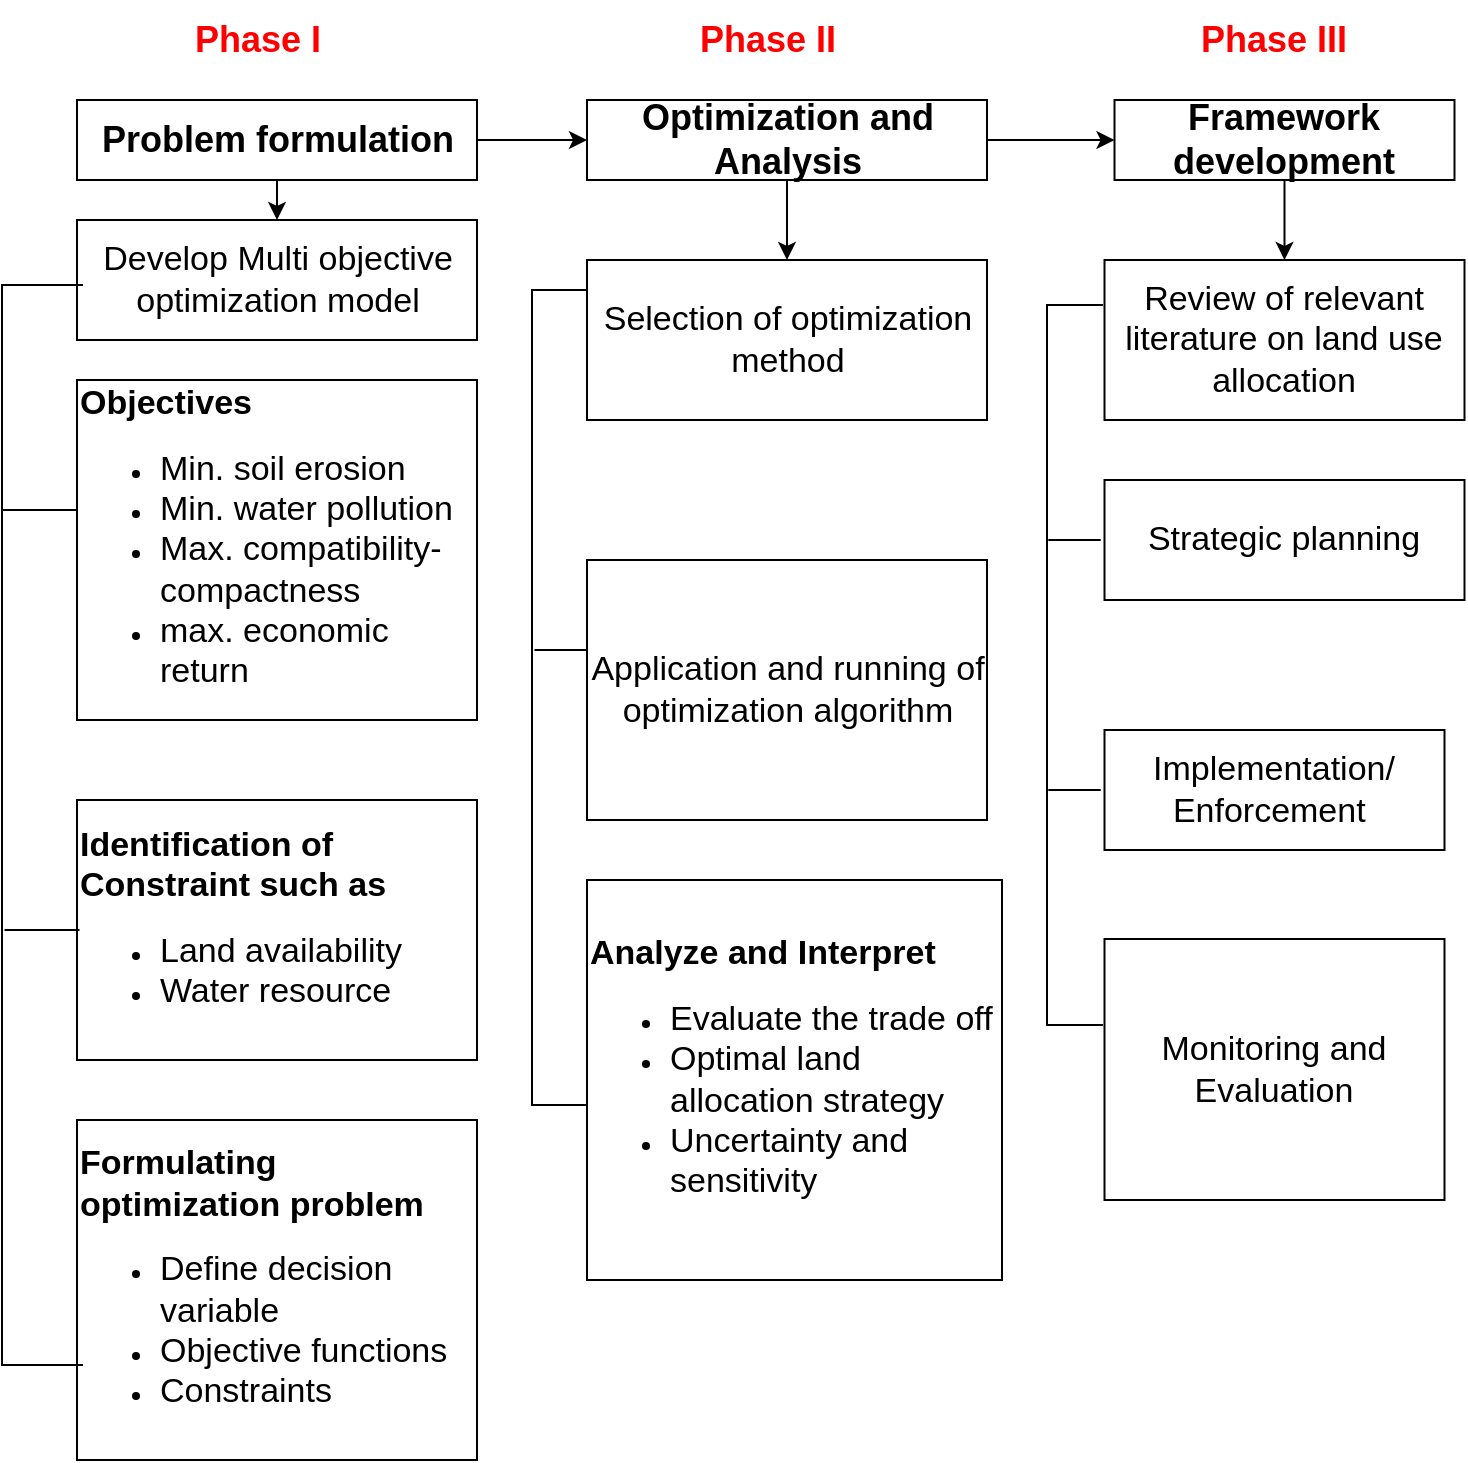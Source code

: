 <mxfile version="24.7.3" type="github">
  <diagram name="Page-1" id="oEBxdhU5Urksgs6lqSqF">
    <mxGraphModel dx="1032" dy="501" grid="1" gridSize="10" guides="1" tooltips="1" connect="1" arrows="1" fold="1" page="1" pageScale="1" pageWidth="827" pageHeight="1169" math="0" shadow="0">
      <root>
        <mxCell id="0" />
        <mxCell id="1" parent="0" />
        <mxCell id="eKZA_AyUCWna5zqhm3Qs-3" value="&lt;font style=&quot;font-size: 17px;&quot;&gt;Develop Multi objective optimization model&lt;/font&gt;" style="rounded=0;whiteSpace=wrap;html=1;" parent="1" vertex="1">
          <mxGeometry x="97.5" y="300" width="200" height="60" as="geometry" />
        </mxCell>
        <mxCell id="eKZA_AyUCWna5zqhm3Qs-4" value="&lt;div style=&quot;text-align: left;&quot;&gt;&lt;span style=&quot;background-color: initial;&quot;&gt;&lt;b style=&quot;&quot;&gt;&lt;font style=&quot;font-size: 17px;&quot;&gt;Objectives&lt;/font&gt;&lt;/b&gt;&lt;/span&gt;&lt;/div&gt;&lt;div&gt;&lt;ul&gt;&lt;li style=&quot;text-align: left;&quot;&gt;&lt;font style=&quot;font-size: 17px;&quot;&gt;Min. soil erosion&lt;/font&gt;&lt;/li&gt;&lt;li style=&quot;text-align: left;&quot;&gt;&lt;font style=&quot;font-size: 17px;&quot;&gt;Min. water pollution&lt;/font&gt;&lt;/li&gt;&lt;li style=&quot;text-align: left;&quot;&gt;&lt;font style=&quot;font-size: 17px;&quot;&gt;Max. compatibility- compactness&lt;/font&gt;&lt;/li&gt;&lt;li style=&quot;text-align: left;&quot;&gt;&lt;font style=&quot;font-size: 17px;&quot;&gt;max. economic return&lt;/font&gt;&lt;/li&gt;&lt;/ul&gt;&lt;/div&gt;" style="rounded=0;whiteSpace=wrap;html=1;" parent="1" vertex="1">
          <mxGeometry x="97.5" y="380" width="200" height="170" as="geometry" />
        </mxCell>
        <mxCell id="eKZA_AyUCWna5zqhm3Qs-5" value="&lt;div style=&quot;text-align: left;&quot;&gt;&lt;b style=&quot;&quot;&gt;&lt;font style=&quot;font-size: 17px;&quot;&gt;Identification of Constraint such as&lt;/font&gt;&lt;/b&gt;&lt;/div&gt;&lt;div&gt;&lt;ul&gt;&lt;li style=&quot;text-align: left;&quot;&gt;&lt;font style=&quot;font-size: 17px;&quot;&gt;Land availability&lt;/font&gt;&lt;/li&gt;&lt;li style=&quot;text-align: left;&quot;&gt;&lt;font style=&quot;font-size: 17px;&quot;&gt;Water resource&lt;/font&gt;&lt;/li&gt;&lt;/ul&gt;&lt;/div&gt;" style="rounded=0;whiteSpace=wrap;html=1;" parent="1" vertex="1">
          <mxGeometry x="97.5" y="590" width="200" height="130" as="geometry" />
        </mxCell>
        <mxCell id="eKZA_AyUCWna5zqhm3Qs-21" style="edgeStyle=orthogonalEdgeStyle;rounded=0;orthogonalLoop=1;jettySize=auto;html=1;exitX=0.5;exitY=1;exitDx=0;exitDy=0;entryX=0.5;entryY=0;entryDx=0;entryDy=0;" parent="1" source="eKZA_AyUCWna5zqhm3Qs-6" target="eKZA_AyUCWna5zqhm3Qs-3" edge="1">
          <mxGeometry relative="1" as="geometry" />
        </mxCell>
        <mxCell id="eKZA_AyUCWna5zqhm3Qs-22" style="edgeStyle=orthogonalEdgeStyle;rounded=0;orthogonalLoop=1;jettySize=auto;html=1;exitX=1;exitY=0.5;exitDx=0;exitDy=0;" parent="1" source="eKZA_AyUCWna5zqhm3Qs-6" target="eKZA_AyUCWna5zqhm3Qs-8" edge="1">
          <mxGeometry relative="1" as="geometry" />
        </mxCell>
        <mxCell id="eKZA_AyUCWna5zqhm3Qs-6" value="&lt;font style=&quot;font-size: 18px;&quot;&gt;&lt;b style=&quot;&quot;&gt;Problem formulation&lt;/b&gt;&lt;/font&gt;" style="rounded=0;whiteSpace=wrap;html=1;" parent="1" vertex="1">
          <mxGeometry x="97.5" y="240" width="200" height="40" as="geometry" />
        </mxCell>
        <mxCell id="eKZA_AyUCWna5zqhm3Qs-7" value="&lt;div style=&quot;text-align: left;&quot;&gt;&lt;b style=&quot;&quot;&gt;&lt;font style=&quot;font-size: 17px;&quot;&gt;Formulating optimization problem&lt;/font&gt;&lt;/b&gt;&lt;/div&gt;&lt;div&gt;&lt;ul&gt;&lt;li style=&quot;text-align: left;&quot;&gt;&lt;font style=&quot;font-size: 17px;&quot;&gt;Define decision variable&lt;/font&gt;&lt;/li&gt;&lt;li style=&quot;text-align: left;&quot;&gt;&lt;font style=&quot;font-size: 17px;&quot;&gt;Objective functions&lt;/font&gt;&lt;/li&gt;&lt;li style=&quot;text-align: left;&quot;&gt;&lt;font style=&quot;font-size: 17px;&quot;&gt;Constraints&lt;/font&gt;&lt;/li&gt;&lt;/ul&gt;&lt;/div&gt;" style="rounded=0;whiteSpace=wrap;html=1;" parent="1" vertex="1">
          <mxGeometry x="97.5" y="750" width="200" height="170" as="geometry" />
        </mxCell>
        <mxCell id="eKZA_AyUCWna5zqhm3Qs-31" style="edgeStyle=orthogonalEdgeStyle;rounded=0;orthogonalLoop=1;jettySize=auto;html=1;exitX=0.5;exitY=1;exitDx=0;exitDy=0;entryX=0.5;entryY=0;entryDx=0;entryDy=0;" parent="1" source="eKZA_AyUCWna5zqhm3Qs-8" target="eKZA_AyUCWna5zqhm3Qs-9" edge="1">
          <mxGeometry relative="1" as="geometry" />
        </mxCell>
        <mxCell id="eKZA_AyUCWna5zqhm3Qs-38" style="edgeStyle=orthogonalEdgeStyle;rounded=0;orthogonalLoop=1;jettySize=auto;html=1;exitX=1;exitY=0.5;exitDx=0;exitDy=0;entryX=0;entryY=0.5;entryDx=0;entryDy=0;" parent="1" source="eKZA_AyUCWna5zqhm3Qs-8" target="eKZA_AyUCWna5zqhm3Qs-13" edge="1">
          <mxGeometry relative="1" as="geometry" />
        </mxCell>
        <mxCell id="eKZA_AyUCWna5zqhm3Qs-8" value="&lt;font style=&quot;font-size: 18px;&quot;&gt;&lt;b style=&quot;&quot;&gt;Optimization and Analysis&lt;/b&gt;&lt;/font&gt;" style="rounded=0;whiteSpace=wrap;html=1;" parent="1" vertex="1">
          <mxGeometry x="352.5" y="240" width="200" height="40" as="geometry" />
        </mxCell>
        <mxCell id="eKZA_AyUCWna5zqhm3Qs-9" value="&lt;font style=&quot;font-size: 17px;&quot;&gt;Selection of optimization method&lt;/font&gt;" style="rounded=0;whiteSpace=wrap;html=1;" parent="1" vertex="1">
          <mxGeometry x="352.5" y="320" width="200" height="80" as="geometry" />
        </mxCell>
        <mxCell id="eKZA_AyUCWna5zqhm3Qs-10" value="&lt;font style=&quot;font-size: 17px;&quot;&gt;Application and running of optimization algorithm&lt;/font&gt;" style="rounded=0;whiteSpace=wrap;html=1;" parent="1" vertex="1">
          <mxGeometry x="352.5" y="470" width="200" height="130" as="geometry" />
        </mxCell>
        <mxCell id="eKZA_AyUCWna5zqhm3Qs-12" value="&lt;div style=&quot;text-align: left;&quot;&gt;&lt;b style=&quot;&quot;&gt;&lt;font style=&quot;font-size: 17px;&quot;&gt;Analyze and Interpret&lt;/font&gt;&lt;/b&gt;&lt;/div&gt;&lt;div&gt;&lt;ul&gt;&lt;li style=&quot;text-align: left;&quot;&gt;&lt;font style=&quot;font-size: 17px;&quot;&gt;Evaluate the trade off&lt;/font&gt;&lt;/li&gt;&lt;li style=&quot;text-align: left;&quot;&gt;&lt;font style=&quot;font-size: 17px;&quot;&gt;Optimal land allocation strategy&lt;/font&gt;&lt;/li&gt;&lt;li style=&quot;text-align: left;&quot;&gt;&lt;font style=&quot;font-size: 17px;&quot;&gt;Uncertainty and sensitivity&lt;/font&gt;&lt;/li&gt;&lt;/ul&gt;&lt;/div&gt;" style="rounded=0;whiteSpace=wrap;html=1;" parent="1" vertex="1">
          <mxGeometry x="352.5" y="630" width="207.5" height="200" as="geometry" />
        </mxCell>
        <mxCell id="eKZA_AyUCWna5zqhm3Qs-33" style="edgeStyle=orthogonalEdgeStyle;rounded=0;orthogonalLoop=1;jettySize=auto;html=1;exitX=0.5;exitY=1;exitDx=0;exitDy=0;entryX=0.5;entryY=0;entryDx=0;entryDy=0;" parent="1" source="eKZA_AyUCWna5zqhm3Qs-13" target="eKZA_AyUCWna5zqhm3Qs-14" edge="1">
          <mxGeometry relative="1" as="geometry" />
        </mxCell>
        <mxCell id="eKZA_AyUCWna5zqhm3Qs-14" value="&lt;font style=&quot;font-size: 17px;&quot;&gt;Review of relevant literature on land use allocation&lt;/font&gt;" style="rounded=0;whiteSpace=wrap;html=1;" parent="1" vertex="1">
          <mxGeometry x="611.25" y="320" width="180" height="80" as="geometry" />
        </mxCell>
        <mxCell id="eKZA_AyUCWna5zqhm3Qs-15" value="&lt;font style=&quot;font-size: 17px;&quot;&gt;Strategic planning&lt;/font&gt;" style="rounded=0;whiteSpace=wrap;html=1;" parent="1" vertex="1">
          <mxGeometry x="611.25" y="430" width="180" height="60" as="geometry" />
        </mxCell>
        <mxCell id="eKZA_AyUCWna5zqhm3Qs-16" value="&lt;font style=&quot;font-size: 17px;&quot;&gt;Implementation/ Enforcement&amp;nbsp;&lt;/font&gt;" style="rounded=0;whiteSpace=wrap;html=1;" parent="1" vertex="1">
          <mxGeometry x="611.25" y="555" width="170" height="60" as="geometry" />
        </mxCell>
        <mxCell id="eKZA_AyUCWna5zqhm3Qs-17" value="&lt;font style=&quot;font-size: 17px;&quot;&gt;Monitoring and Evaluation&lt;/font&gt;" style="rounded=0;whiteSpace=wrap;html=1;" parent="1" vertex="1">
          <mxGeometry x="611.25" y="659.5" width="170" height="130.5" as="geometry" />
        </mxCell>
        <mxCell id="eKZA_AyUCWna5zqhm3Qs-18" value="&lt;font color=&quot;#ff0000&quot; style=&quot;font-size: 18px;&quot;&gt;&lt;b style=&quot;&quot;&gt;Phase I&lt;/b&gt;&lt;/font&gt;" style="rounded=0;whiteSpace=wrap;html=1;strokeColor=none;fillColor=none;" parent="1" vertex="1">
          <mxGeometry x="87.5" y="190" width="200" height="40" as="geometry" />
        </mxCell>
        <mxCell id="eKZA_AyUCWna5zqhm3Qs-19" value="&lt;font color=&quot;#ff0000&quot; style=&quot;font-size: 18px;&quot;&gt;&lt;b style=&quot;&quot;&gt;Phase II&lt;/b&gt;&lt;/font&gt;" style="rounded=0;whiteSpace=wrap;html=1;strokeColor=none;fillColor=none;" parent="1" vertex="1">
          <mxGeometry x="342.5" y="190" width="200" height="40" as="geometry" />
        </mxCell>
        <mxCell id="eKZA_AyUCWna5zqhm3Qs-20" value="&lt;font color=&quot;#ff0000&quot; style=&quot;font-size: 18px;&quot;&gt;&lt;b style=&quot;&quot;&gt;Phase III&lt;/b&gt;&lt;/font&gt;" style="rounded=0;whiteSpace=wrap;html=1;strokeColor=none;fillColor=none;" parent="1" vertex="1">
          <mxGeometry x="611.25" y="190" width="170" height="40" as="geometry" />
        </mxCell>
        <mxCell id="eKZA_AyUCWna5zqhm3Qs-24" value="" style="shape=partialRectangle;whiteSpace=wrap;html=1;bottom=1;right=1;left=1;top=0;fillColor=none;routingCenterX=-0.5;rotation=90;" parent="1" vertex="1">
          <mxGeometry x="-190" y="582.5" width="540" height="40" as="geometry" />
        </mxCell>
        <mxCell id="eKZA_AyUCWna5zqhm3Qs-26" value="" style="line;strokeWidth=1;html=1;" parent="1" vertex="1">
          <mxGeometry x="60" y="440" width="37.5" height="10" as="geometry" />
        </mxCell>
        <mxCell id="eKZA_AyUCWna5zqhm3Qs-27" value="" style="line;strokeWidth=1;html=1;" parent="1" vertex="1">
          <mxGeometry x="61.25" y="650" width="37.5" height="10" as="geometry" />
        </mxCell>
        <mxCell id="eKZA_AyUCWna5zqhm3Qs-28" value="" style="shape=partialRectangle;whiteSpace=wrap;html=1;bottom=1;right=1;left=1;top=0;fillColor=none;routingCenterX=-0.5;rotation=90;" parent="1" vertex="1">
          <mxGeometry x="135" y="525" width="407.5" height="27.5" as="geometry" />
        </mxCell>
        <mxCell id="eKZA_AyUCWna5zqhm3Qs-29" value="" style="line;strokeWidth=1;html=1;" parent="1" vertex="1">
          <mxGeometry x="326.25" y="510" width="26.25" height="10" as="geometry" />
        </mxCell>
        <mxCell id="eKZA_AyUCWna5zqhm3Qs-32" value="" style="shape=partialRectangle;whiteSpace=wrap;html=1;bottom=1;right=1;left=1;top=0;fillColor=none;routingCenterX=-0.5;rotation=90;" parent="1" vertex="1">
          <mxGeometry x="416.25" y="508.75" width="360" height="27.5" as="geometry" />
        </mxCell>
        <mxCell id="eKZA_AyUCWna5zqhm3Qs-13" value="&lt;font style=&quot;font-size: 18px;&quot;&gt;&lt;b style=&quot;&quot;&gt;Framework development&lt;/b&gt;&lt;/font&gt;" style="rounded=0;whiteSpace=wrap;html=1;" parent="1" vertex="1">
          <mxGeometry x="616.25" y="240" width="170" height="40" as="geometry" />
        </mxCell>
        <mxCell id="eKZA_AyUCWna5zqhm3Qs-36" value="" style="line;strokeWidth=1;html=1;" parent="1" vertex="1">
          <mxGeometry x="583.13" y="580" width="26.25" height="10" as="geometry" />
        </mxCell>
        <mxCell id="eKZA_AyUCWna5zqhm3Qs-37" value="" style="line;strokeWidth=1;html=1;" parent="1" vertex="1">
          <mxGeometry x="583.13" y="455" width="26.25" height="10" as="geometry" />
        </mxCell>
      </root>
    </mxGraphModel>
  </diagram>
</mxfile>
